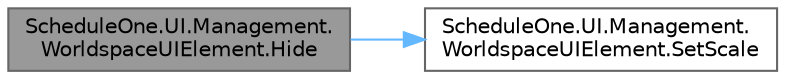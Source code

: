 digraph "ScheduleOne.UI.Management.WorldspaceUIElement.Hide"
{
 // LATEX_PDF_SIZE
  bgcolor="transparent";
  edge [fontname=Helvetica,fontsize=10,labelfontname=Helvetica,labelfontsize=10];
  node [fontname=Helvetica,fontsize=10,shape=box,height=0.2,width=0.4];
  rankdir="LR";
  Node1 [id="Node000001",label="ScheduleOne.UI.Management.\lWorldspaceUIElement.Hide",height=0.2,width=0.4,color="gray40", fillcolor="grey60", style="filled", fontcolor="black",tooltip=" "];
  Node1 -> Node2 [id="edge1_Node000001_Node000002",color="steelblue1",style="solid",tooltip=" "];
  Node2 [id="Node000002",label="ScheduleOne.UI.Management.\lWorldspaceUIElement.SetScale",height=0.2,width=0.4,color="grey40", fillcolor="white", style="filled",URL="$class_schedule_one_1_1_u_i_1_1_management_1_1_worldspace_u_i_element.html#a543af3494cb483eb9d172841acae904c",tooltip=" "];
}
